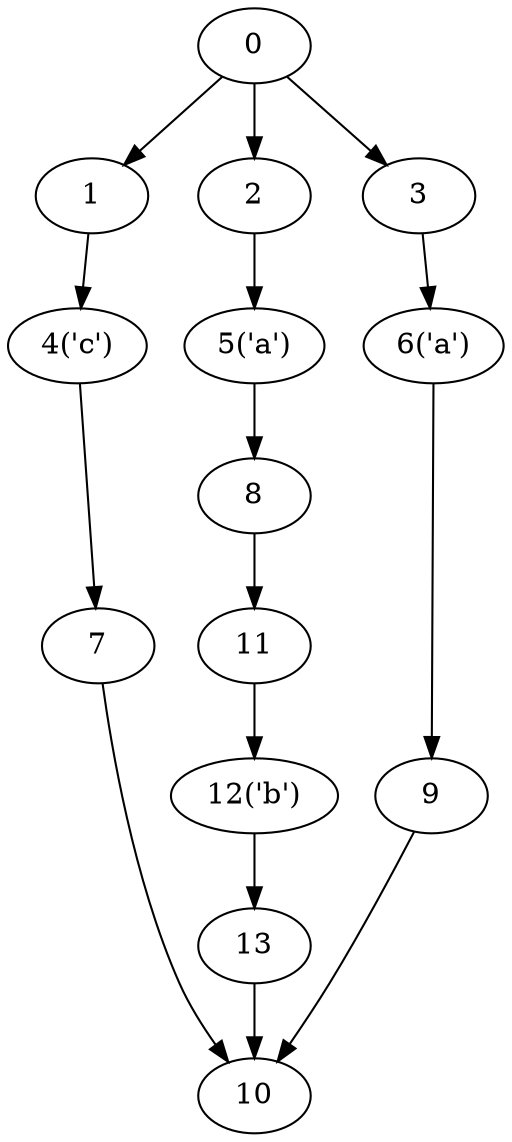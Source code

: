 digraph g {
	0 ;
	1 ;
	2 ;
	3 ;
	4 [label="4('c')"];
	5 [label="5('a')"];
	6 [label="6('a')"];
	7 ;
	8 ;
	9 ;
	10 ;
	11 ;
	12 [label="12('b')"];
	13 ;
	0->1;
	0->2;
	0->3;
	1->4;
	2->5;
	3->6;
	4->7;
	5->8;
	6->9;
	7->10;
	9->10;
	13->10;
	8->11;
	11->12;
	12->13;
}
